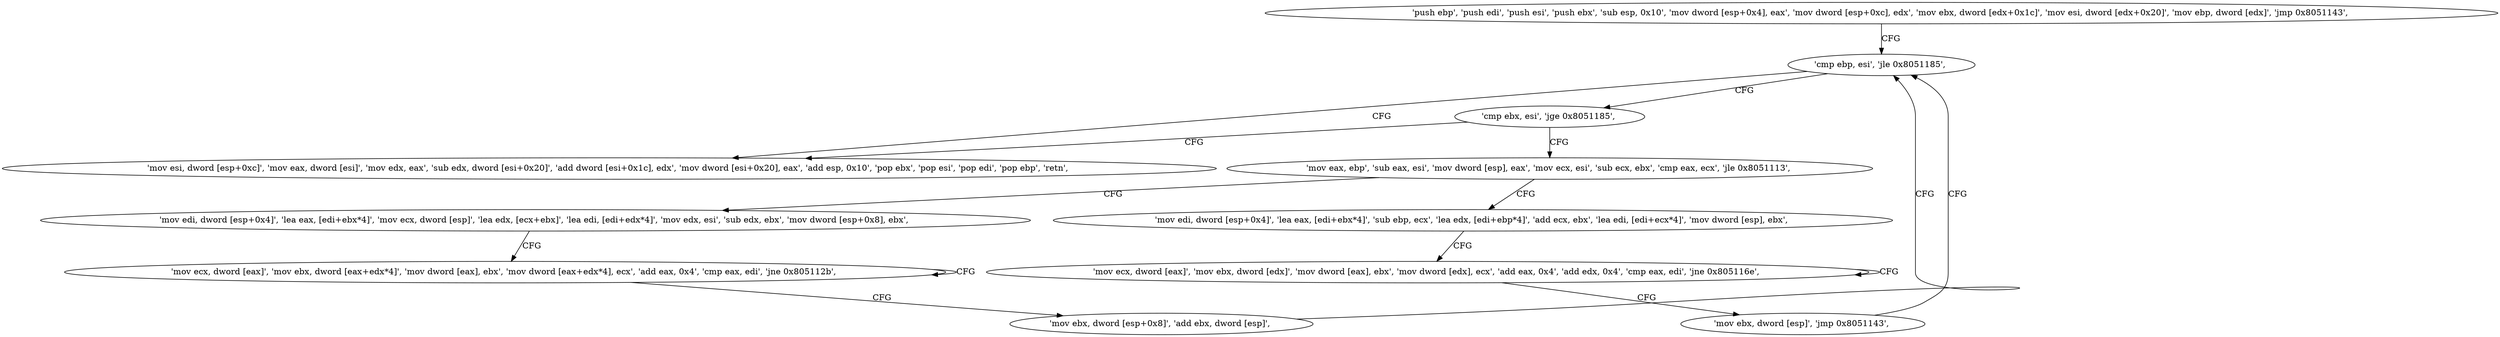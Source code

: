 digraph "func" {
"134549754" [label = "'push ebp', 'push edi', 'push esi', 'push ebx', 'sub esp, 0x10', 'mov dword [esp+0x4], eax', 'mov dword [esp+0xc], edx', 'mov ebx, dword [edx+0x1c]', 'mov esi, dword [edx+0x20]', 'mov ebp, dword [edx]', 'jmp 0x8051143', " ]
"134549827" [label = "'cmp ebp, esi', 'jle 0x8051185', " ]
"134549893" [label = "'mov esi, dword [esp+0xc]', 'mov eax, dword [esi]', 'mov edx, eax', 'sub edx, dword [esi+0x20]', 'add dword [esi+0x1c], edx', 'mov dword [esi+0x20], eax', 'add esp, 0x10', 'pop ebx', 'pop esi', 'pop edi', 'pop ebp', 'retn', " ]
"134549831" [label = "'cmp ebx, esi', 'jge 0x8051185', " ]
"134549835" [label = "'mov eax, ebp', 'sub eax, esi', 'mov dword [esp], eax', 'mov ecx, esi', 'sub ecx, ebx', 'cmp eax, ecx', 'jle 0x8051113', " ]
"134549779" [label = "'mov edi, dword [esp+0x4]', 'lea eax, [edi+ebx*4]', 'mov ecx, dword [esp]', 'lea edx, [ecx+ebx]', 'lea edi, [edi+edx*4]', 'mov edx, esi', 'sub edx, ebx', 'mov dword [esp+0x8], ebx', " ]
"134549850" [label = "'mov edi, dword [esp+0x4]', 'lea eax, [edi+ebx*4]', 'sub ebp, ecx', 'lea edx, [edi+ebp*4]', 'add ecx, ebx', 'lea edi, [edi+ecx*4]', 'mov dword [esp], ebx', " ]
"134549803" [label = "'mov ecx, dword [eax]', 'mov ebx, dword [eax+edx*4]', 'mov dword [eax], ebx', 'mov dword [eax+edx*4], ecx', 'add eax, 0x4', 'cmp eax, edi', 'jne 0x805112b', " ]
"134549870" [label = "'mov ecx, dword [eax]', 'mov ebx, dword [edx]', 'mov dword [eax], ebx', 'mov dword [edx], ecx', 'add eax, 0x4', 'add edx, 0x4', 'cmp eax, edi', 'jne 0x805116e', " ]
"134549820" [label = "'mov ebx, dword [esp+0x8]', 'add ebx, dword [esp]', " ]
"134549888" [label = "'mov ebx, dword [esp]', 'jmp 0x8051143', " ]
"134549754" -> "134549827" [ label = "CFG" ]
"134549827" -> "134549893" [ label = "CFG" ]
"134549827" -> "134549831" [ label = "CFG" ]
"134549831" -> "134549893" [ label = "CFG" ]
"134549831" -> "134549835" [ label = "CFG" ]
"134549835" -> "134549779" [ label = "CFG" ]
"134549835" -> "134549850" [ label = "CFG" ]
"134549779" -> "134549803" [ label = "CFG" ]
"134549850" -> "134549870" [ label = "CFG" ]
"134549803" -> "134549803" [ label = "CFG" ]
"134549803" -> "134549820" [ label = "CFG" ]
"134549870" -> "134549870" [ label = "CFG" ]
"134549870" -> "134549888" [ label = "CFG" ]
"134549820" -> "134549827" [ label = "CFG" ]
"134549888" -> "134549827" [ label = "CFG" ]
}
